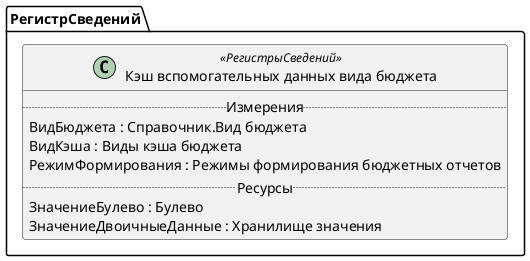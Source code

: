 ﻿@startuml КэшВспомогательныхДанныхВидаБюджета
'!include templates.wsd
'..\include templates.wsd
class РегистрСведений.КэшВспомогательныхДанныхВидаБюджета as "Кэш вспомогательных данных вида бюджета" <<РегистрыСведений>>
{
..Измерения..
ВидБюджета : Справочник.Вид бюджета
ВидКэша : Виды кэша бюджета
РежимФормирования : Режимы формирования бюджетных отчетов
..Ресурсы..
ЗначениеБулево : Булево
ЗначениеДвоичныеДанные : Хранилище значения
}
@enduml
